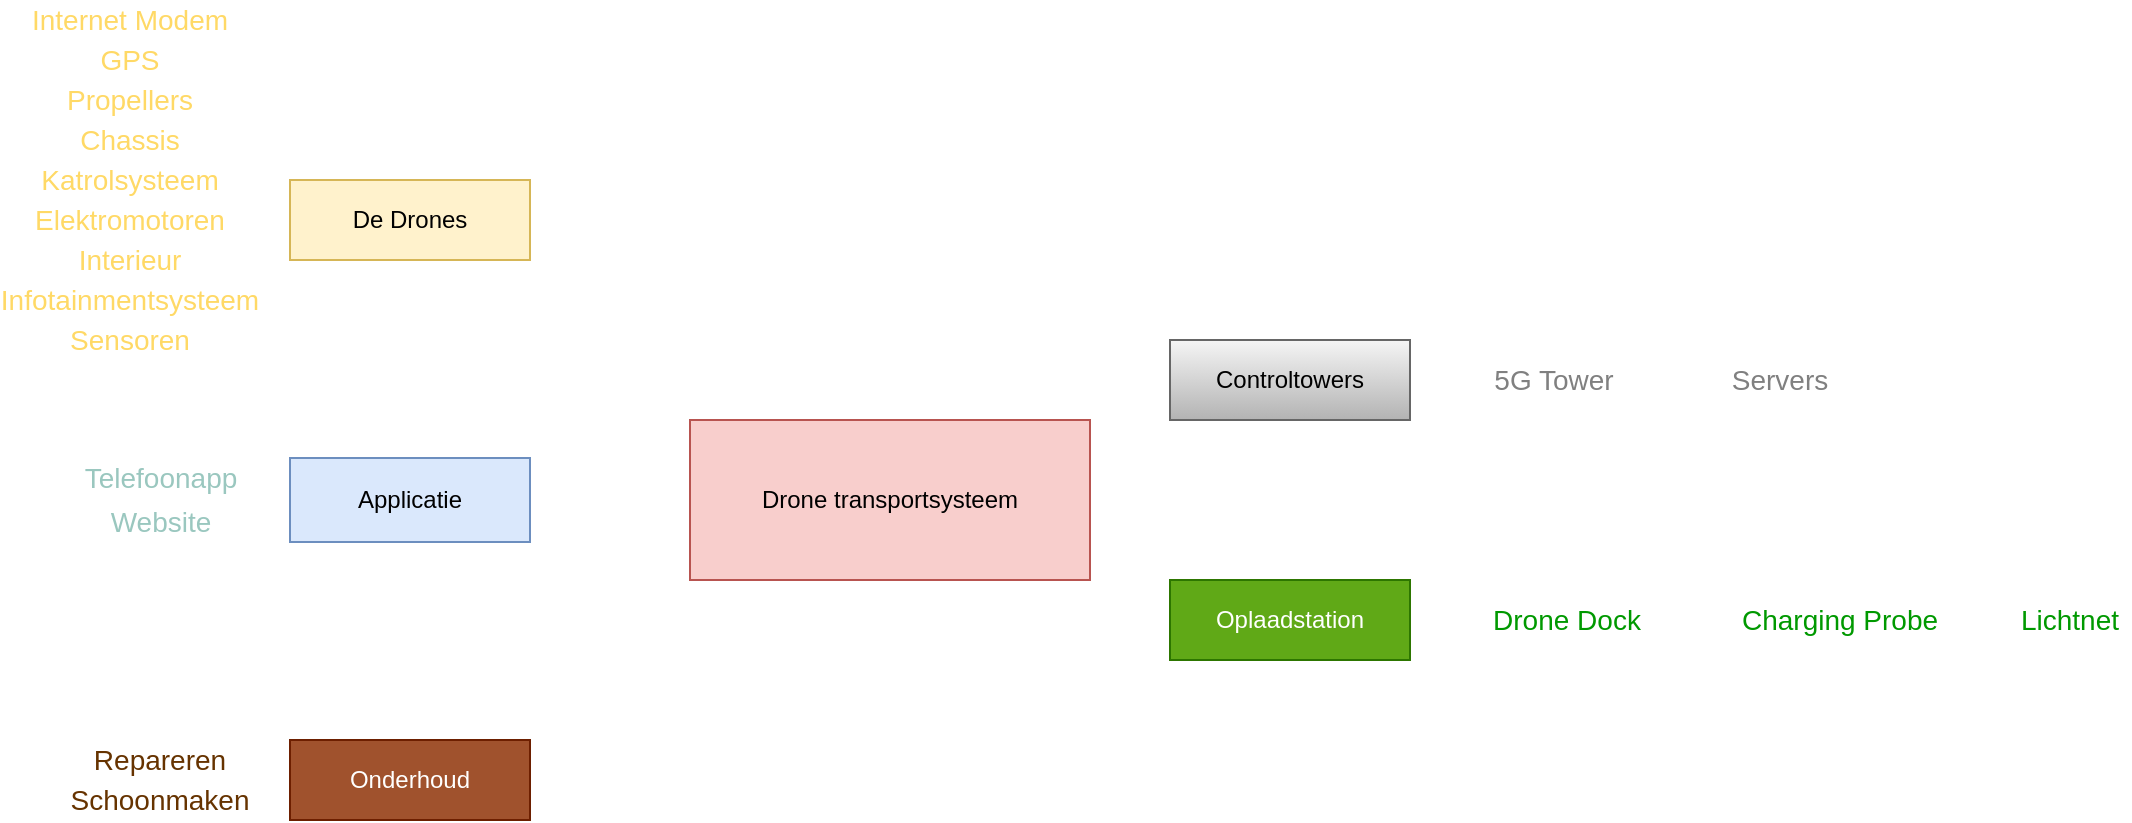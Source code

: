<mxfile version="14.4.6" type="device"><diagram id="3Rwg9O4jLr1KJTU2ctok" name="Page-1"><mxGraphModel dx="1808" dy="526" grid="1" gridSize="10" guides="1" tooltips="1" connect="1" arrows="1" fold="1" page="1" pageScale="1" pageWidth="827" pageHeight="1169" math="0" shadow="0"><root><mxCell id="0"/><mxCell id="1" parent="0"/><mxCell id="fdes-9g09GjXSMDgxzDy-1" value="Drone transportsysteem" style="rounded=0;whiteSpace=wrap;html=1;fillColor=#f8cecc;strokeColor=#b85450;" parent="1" vertex="1"><mxGeometry x="320" y="520" width="200" height="80" as="geometry"/></mxCell><mxCell id="fdes-9g09GjXSMDgxzDy-2" value="De Drones" style="rounded=0;whiteSpace=wrap;html=1;fillColor=#fff2cc;strokeColor=#d6b656;" parent="1" vertex="1"><mxGeometry x="120" y="400" width="120" height="40" as="geometry"/></mxCell><mxCell id="fdes-9g09GjXSMDgxzDy-3" value="Applicatie" style="rounded=0;whiteSpace=wrap;html=1;fillColor=#dae8fc;strokeColor=#6c8ebf;" parent="1" vertex="1"><mxGeometry x="120" y="539" width="120" height="42" as="geometry"/></mxCell><mxCell id="fdes-9g09GjXSMDgxzDy-4" value="Controltowers" style="rounded=0;whiteSpace=wrap;html=1;fillColor=#f5f5f5;strokeColor=#666666;gradientColor=#b3b3b3;" parent="1" vertex="1"><mxGeometry x="560" y="480" width="120" height="40" as="geometry"/></mxCell><mxCell id="fdes-9g09GjXSMDgxzDy-7" value="Oplaadstation" style="rounded=0;whiteSpace=wrap;html=1;fillColor=#60a917;strokeColor=#2D7600;fontColor=#ffffff;" parent="1" vertex="1"><mxGeometry x="560" y="600" width="120" height="40" as="geometry"/></mxCell><mxCell id="fdes-9g09GjXSMDgxzDy-8" value="Onderhoud" style="rounded=0;whiteSpace=wrap;html=1;fillColor=#a0522d;strokeColor=#6D1F00;fontColor=#ffffff;" parent="1" vertex="1"><mxGeometry x="120" y="680" width="120" height="40" as="geometry"/></mxCell><mxCell id="fdes-9g09GjXSMDgxzDy-12" value="Repareren" style="text;html=1;strokeColor=none;align=center;verticalAlign=middle;whiteSpace=wrap;rounded=0;fontColor=#663300;fontSize=14;" parent="1" vertex="1"><mxGeometry x="35" y="680" width="40" height="20" as="geometry"/></mxCell><mxCell id="fdes-9g09GjXSMDgxzDy-14" value="Schoonmaken" style="text;html=1;strokeColor=none;align=center;verticalAlign=middle;whiteSpace=wrap;rounded=0;fontColor=#663300;fontSize=14;" parent="1" vertex="1"><mxGeometry x="35" y="700" width="40" height="20" as="geometry"/></mxCell><mxCell id="fdes-9g09GjXSMDgxzDy-15" value="&lt;font color=&quot;#9ac7bf&quot; style=&quot;font-size: 14px;&quot;&gt;Telefoonapp&lt;/font&gt;" style="text;html=1;align=center;verticalAlign=middle;resizable=0;points=[];autosize=1;fontColor=#663300;fontSize=14;" parent="1" vertex="1"><mxGeometry x="10" y="539" width="90" height="20" as="geometry"/></mxCell><mxCell id="fdes-9g09GjXSMDgxzDy-16" value="&lt;font color=&quot;#9ac7bf&quot; style=&quot;font-size: 14px;&quot;&gt;Website&lt;/font&gt;" style="text;html=1;align=center;verticalAlign=middle;resizable=0;points=[];autosize=1;fontColor=#663300;fontSize=14;" parent="1" vertex="1"><mxGeometry x="20" y="561" width="70" height="20" as="geometry"/></mxCell><mxCell id="fdes-9g09GjXSMDgxzDy-17" value="&lt;font color=&quot;#ffd966&quot; style=&quot;font-size: 14px;&quot;&gt;Propellers&lt;/font&gt;" style="text;html=1;strokeColor=none;fillColor=none;align=center;verticalAlign=middle;whiteSpace=wrap;rounded=0;fontColor=#663300;fontSize=14;" parent="1" vertex="1"><mxGeometry x="20" y="350" width="40" height="20" as="geometry"/></mxCell><mxCell id="fdes-9g09GjXSMDgxzDy-18" value="&lt;font color=&quot;#ffd966&quot; style=&quot;font-size: 14px&quot;&gt;GPS&lt;/font&gt;" style="text;html=1;strokeColor=none;fillColor=none;align=center;verticalAlign=middle;whiteSpace=wrap;rounded=0;fontColor=#663300;fontSize=14;" parent="1" vertex="1"><mxGeometry x="20" y="330" width="40" height="20" as="geometry"/></mxCell><mxCell id="fdes-9g09GjXSMDgxzDy-19" value="&lt;font color=&quot;#ffd966&quot; style=&quot;font-size: 14px&quot;&gt;Chassis&lt;/font&gt;" style="text;html=1;strokeColor=none;fillColor=none;align=center;verticalAlign=middle;whiteSpace=wrap;rounded=0;fontColor=#663300;fontSize=14;" parent="1" vertex="1"><mxGeometry x="20" y="370" width="40" height="20" as="geometry"/></mxCell><mxCell id="fdes-9g09GjXSMDgxzDy-21" value="&lt;font color=&quot;#ffd966&quot; style=&quot;font-size: 14px&quot;&gt;Elektromotoren&lt;/font&gt;" style="text;html=1;strokeColor=none;fillColor=none;align=center;verticalAlign=middle;whiteSpace=wrap;rounded=0;fontColor=#663300;fontSize=14;" parent="1" vertex="1"><mxGeometry x="20" y="410" width="40" height="20" as="geometry"/></mxCell><mxCell id="fdes-9g09GjXSMDgxzDy-22" value="&lt;font color=&quot;#ffd966&quot; style=&quot;font-size: 14px&quot;&gt;Katrolsysteem&lt;/font&gt;" style="text;html=1;strokeColor=none;fillColor=none;align=center;verticalAlign=middle;whiteSpace=wrap;rounded=0;fontColor=#663300;fontSize=14;" parent="1" vertex="1"><mxGeometry x="20" y="390" width="40" height="20" as="geometry"/></mxCell><mxCell id="fdes-9g09GjXSMDgxzDy-23" value="&lt;font color=&quot;#ffd966&quot; style=&quot;font-size: 14px&quot;&gt;Sensoren&lt;/font&gt;" style="text;html=1;strokeColor=none;fillColor=none;align=center;verticalAlign=middle;whiteSpace=wrap;rounded=0;fontColor=#663300;fontSize=14;" parent="1" vertex="1"><mxGeometry x="20" y="470" width="40" height="20" as="geometry"/></mxCell><mxCell id="fdes-9g09GjXSMDgxzDy-24" value="&lt;font color=&quot;#ffd966&quot; style=&quot;font-size: 14px&quot;&gt;Interieur&lt;/font&gt;" style="text;html=1;strokeColor=none;fillColor=none;align=center;verticalAlign=middle;whiteSpace=wrap;rounded=0;fontColor=#663300;fontSize=14;" parent="1" vertex="1"><mxGeometry x="20" y="430" width="40" height="20" as="geometry"/></mxCell><mxCell id="fdes-9g09GjXSMDgxzDy-25" value="5G Tower" style="text;html=1;strokeColor=none;fillColor=none;align=center;verticalAlign=middle;whiteSpace=wrap;rounded=0;fontSize=14;fontColor=#808080;" parent="1" vertex="1"><mxGeometry x="717" y="490" width="70" height="20" as="geometry"/></mxCell><mxCell id="fdes-9g09GjXSMDgxzDy-26" value="Servers" style="text;html=1;strokeColor=none;fillColor=none;align=center;verticalAlign=middle;whiteSpace=wrap;rounded=0;fontSize=14;fontColor=#808080;" parent="1" vertex="1"><mxGeometry x="840" y="490" width="50" height="20" as="geometry"/></mxCell><mxCell id="fdes-9g09GjXSMDgxzDy-29" value="Charging Probe" style="text;html=1;strokeColor=none;fillColor=none;align=center;verticalAlign=middle;whiteSpace=wrap;rounded=0;fontSize=14;fontColor=#009900;" parent="1" vertex="1"><mxGeometry x="840" y="610" width="110" height="20" as="geometry"/></mxCell><mxCell id="fdes-9g09GjXSMDgxzDy-32" style="edgeStyle=orthogonalEdgeStyle;rounded=0;orthogonalLoop=1;jettySize=auto;html=1;exitX=0.5;exitY=1;exitDx=0;exitDy=0;fontSize=14;fontColor=#009900;" parent="1" source="fdes-9g09GjXSMDgxzDy-29" target="fdes-9g09GjXSMDgxzDy-29" edge="1"><mxGeometry relative="1" as="geometry"/></mxCell><mxCell id="fdes-9g09GjXSMDgxzDy-33" value="Lichtnet" style="text;html=1;strokeColor=none;fillColor=none;align=center;verticalAlign=middle;whiteSpace=wrap;rounded=0;fontSize=14;fontColor=#009900;" parent="1" vertex="1"><mxGeometry x="980" y="610" width="60" height="20" as="geometry"/></mxCell><mxCell id="fdes-9g09GjXSMDgxzDy-35" value="Drone Dock" style="text;html=1;strokeColor=none;fillColor=none;align=center;verticalAlign=middle;whiteSpace=wrap;rounded=0;fontSize=14;fontColor=#009900;" parent="1" vertex="1"><mxGeometry x="717" y="610" width="83" height="20" as="geometry"/></mxCell><mxCell id="hrvciW6RZ6kp-Ml0-YIO-6" value="&lt;font color=&quot;#ffd966&quot; style=&quot;font-size: 14px&quot;&gt;Infotainmentsysteem&lt;/font&gt;" style="text;html=1;strokeColor=none;fillColor=none;align=center;verticalAlign=middle;whiteSpace=wrap;rounded=0;fontColor=#663300;fontSize=14;" vertex="1" parent="1"><mxGeometry x="20" y="450" width="40" height="20" as="geometry"/></mxCell><mxCell id="hrvciW6RZ6kp-Ml0-YIO-11" value="&lt;font color=&quot;#ffd966&quot; style=&quot;font-size: 14px&quot;&gt;Internet Modem&lt;/font&gt;" style="text;html=1;strokeColor=none;fillColor=none;align=center;verticalAlign=middle;whiteSpace=wrap;rounded=0;fontColor=#663300;fontSize=14;" vertex="1" parent="1"><mxGeometry x="-20" y="310" width="120" height="20" as="geometry"/></mxCell></root></mxGraphModel></diagram></mxfile>